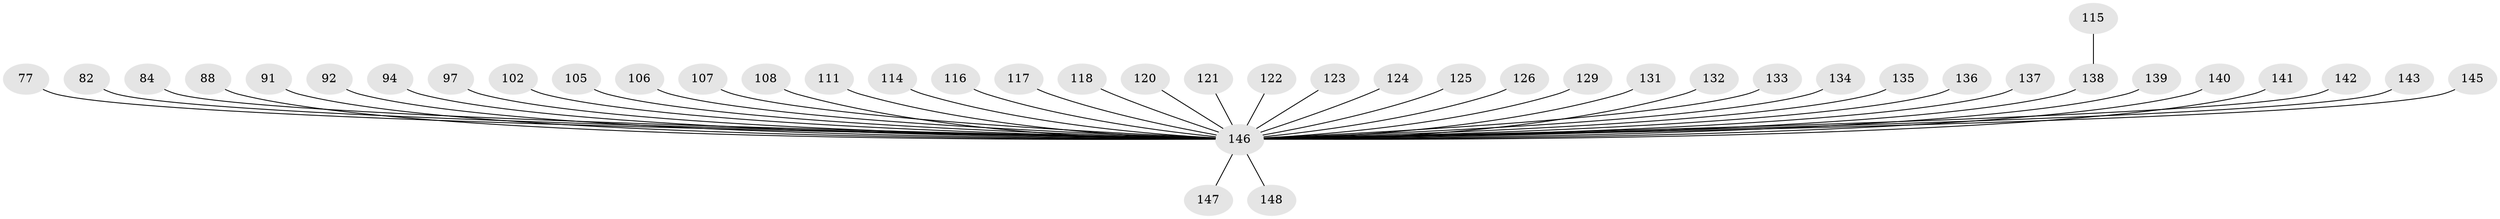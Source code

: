 // original degree distribution, {5: 0.033783783783783786, 4: 0.02702702702702703, 7: 0.02027027027027027, 3: 0.13513513513513514, 6: 0.02027027027027027, 2: 0.22972972972972974, 8: 0.006756756756756757, 1: 0.527027027027027}
// Generated by graph-tools (version 1.1) at 2025/56/03/04/25 21:56:25]
// undirected, 44 vertices, 43 edges
graph export_dot {
graph [start="1"]
  node [color=gray90,style=filled];
  77;
  82;
  84;
  88;
  91;
  92;
  94;
  97;
  102;
  105;
  106;
  107;
  108;
  111;
  114;
  115;
  116;
  117;
  118;
  120;
  121;
  122;
  123;
  124;
  125;
  126;
  129;
  131;
  132;
  133;
  134;
  135;
  136;
  137;
  138 [super="+72"];
  139;
  140;
  141;
  142;
  143;
  145;
  146 [super="+9+130+21+57+36+42+128+43+53+73+81+100+109+61+110+113+103+144+89+59+86+96+93+60+99+127+119+67+76+104"];
  147;
  148;
  77 -- 146;
  82 -- 146;
  84 -- 146;
  88 -- 146;
  91 -- 146;
  92 -- 146;
  94 -- 146;
  97 -- 146;
  102 -- 146;
  105 -- 146;
  106 -- 146;
  107 -- 146;
  108 -- 146;
  111 -- 146;
  114 -- 146;
  115 -- 138;
  116 -- 146;
  117 -- 146;
  118 -- 146;
  120 -- 146;
  121 -- 146;
  122 -- 146;
  123 -- 146;
  124 -- 146;
  125 -- 146;
  126 -- 146;
  129 -- 146;
  131 -- 146;
  132 -- 146;
  133 -- 146;
  134 -- 146;
  135 -- 146;
  136 -- 146;
  137 -- 146;
  138 -- 146;
  139 -- 146;
  140 -- 146;
  141 -- 146;
  142 -- 146;
  143 -- 146;
  145 -- 146;
  146 -- 147;
  146 -- 148;
}
